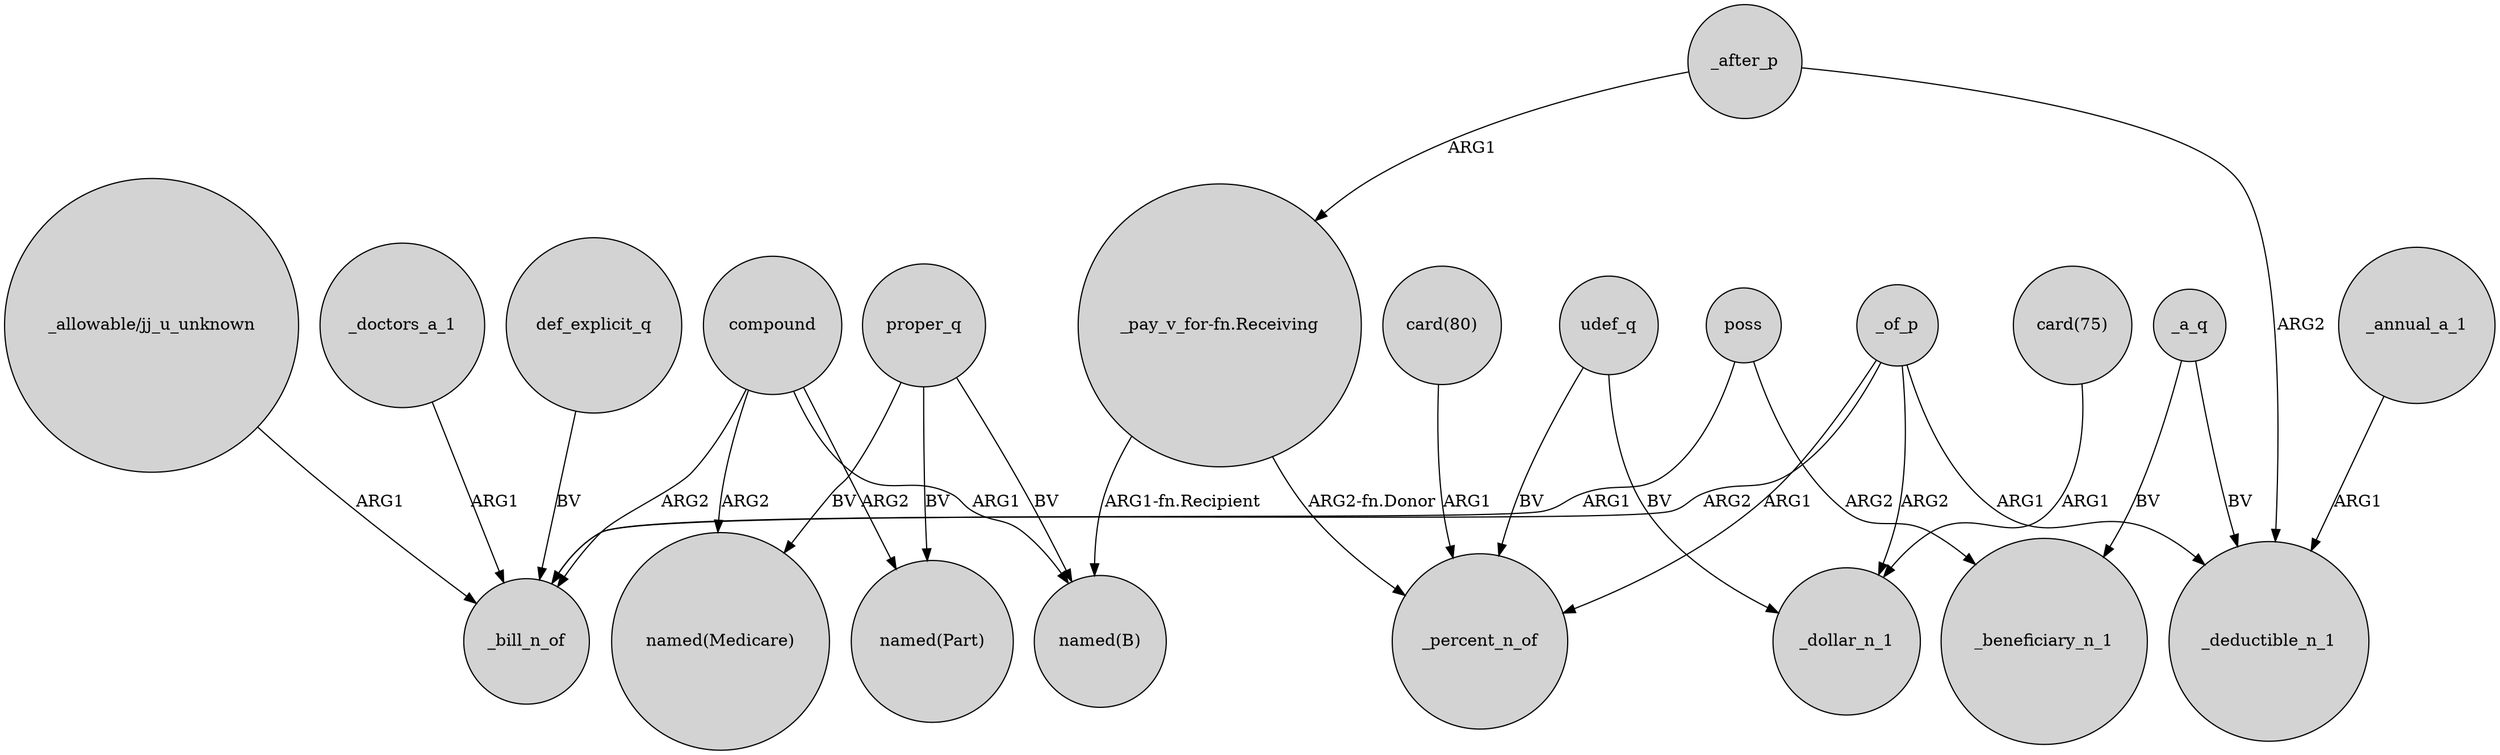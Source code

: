 digraph {
	node [shape=circle style=filled]
	"_allowable/jj_u_unknown" -> _bill_n_of [label=ARG1]
	_annual_a_1 -> _deductible_n_1 [label=ARG1]
	"card(80)" -> _percent_n_of [label=ARG1]
	"_pay_v_for-fn.Receiving" -> _percent_n_of [label="ARG2-fn.Donor"]
	_a_q -> _deductible_n_1 [label=BV]
	compound -> "named(Part)" [label=ARG2]
	poss -> _beneficiary_n_1 [label=ARG2]
	_after_p -> "_pay_v_for-fn.Receiving" [label=ARG1]
	_doctors_a_1 -> _bill_n_of [label=ARG1]
	"_pay_v_for-fn.Receiving" -> "named(B)" [label="ARG1-fn.Recipient"]
	_of_p -> _bill_n_of [label=ARG2]
	def_explicit_q -> _bill_n_of [label=BV]
	_a_q -> _beneficiary_n_1 [label=BV]
	_of_p -> _percent_n_of [label=ARG1]
	proper_q -> "named(Medicare)" [label=BV]
	proper_q -> "named(B)" [label=BV]
	_after_p -> _deductible_n_1 [label=ARG2]
	poss -> _bill_n_of [label=ARG1]
	compound -> _bill_n_of [label=ARG2]
	udef_q -> _percent_n_of [label=BV]
	_of_p -> _deductible_n_1 [label=ARG1]
	udef_q -> _dollar_n_1 [label=BV]
	"card(75)" -> _dollar_n_1 [label=ARG1]
	compound -> "named(Medicare)" [label=ARG2]
	_of_p -> _dollar_n_1 [label=ARG2]
	proper_q -> "named(Part)" [label=BV]
	compound -> "named(B)" [label=ARG1]
}
